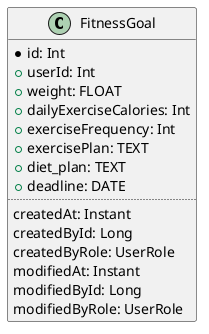 @startuml
'https://plantuml.com/class-diagram

class FitnessGoal {
  *id: Int
  +userId: Int
  +weight: FLOAT
  +dailyExerciseCalories: Int
  +exerciseFrequency: Int
  +exercisePlan: TEXT
  +diet_plan: TEXT
  +deadline: DATE
  ..
  createdAt: Instant
  createdById: Long
  createdByRole: UserRole
  modifiedAt: Instant
  modifiedById: Long
  modifiedByRole: UserRole
}

@enduml
